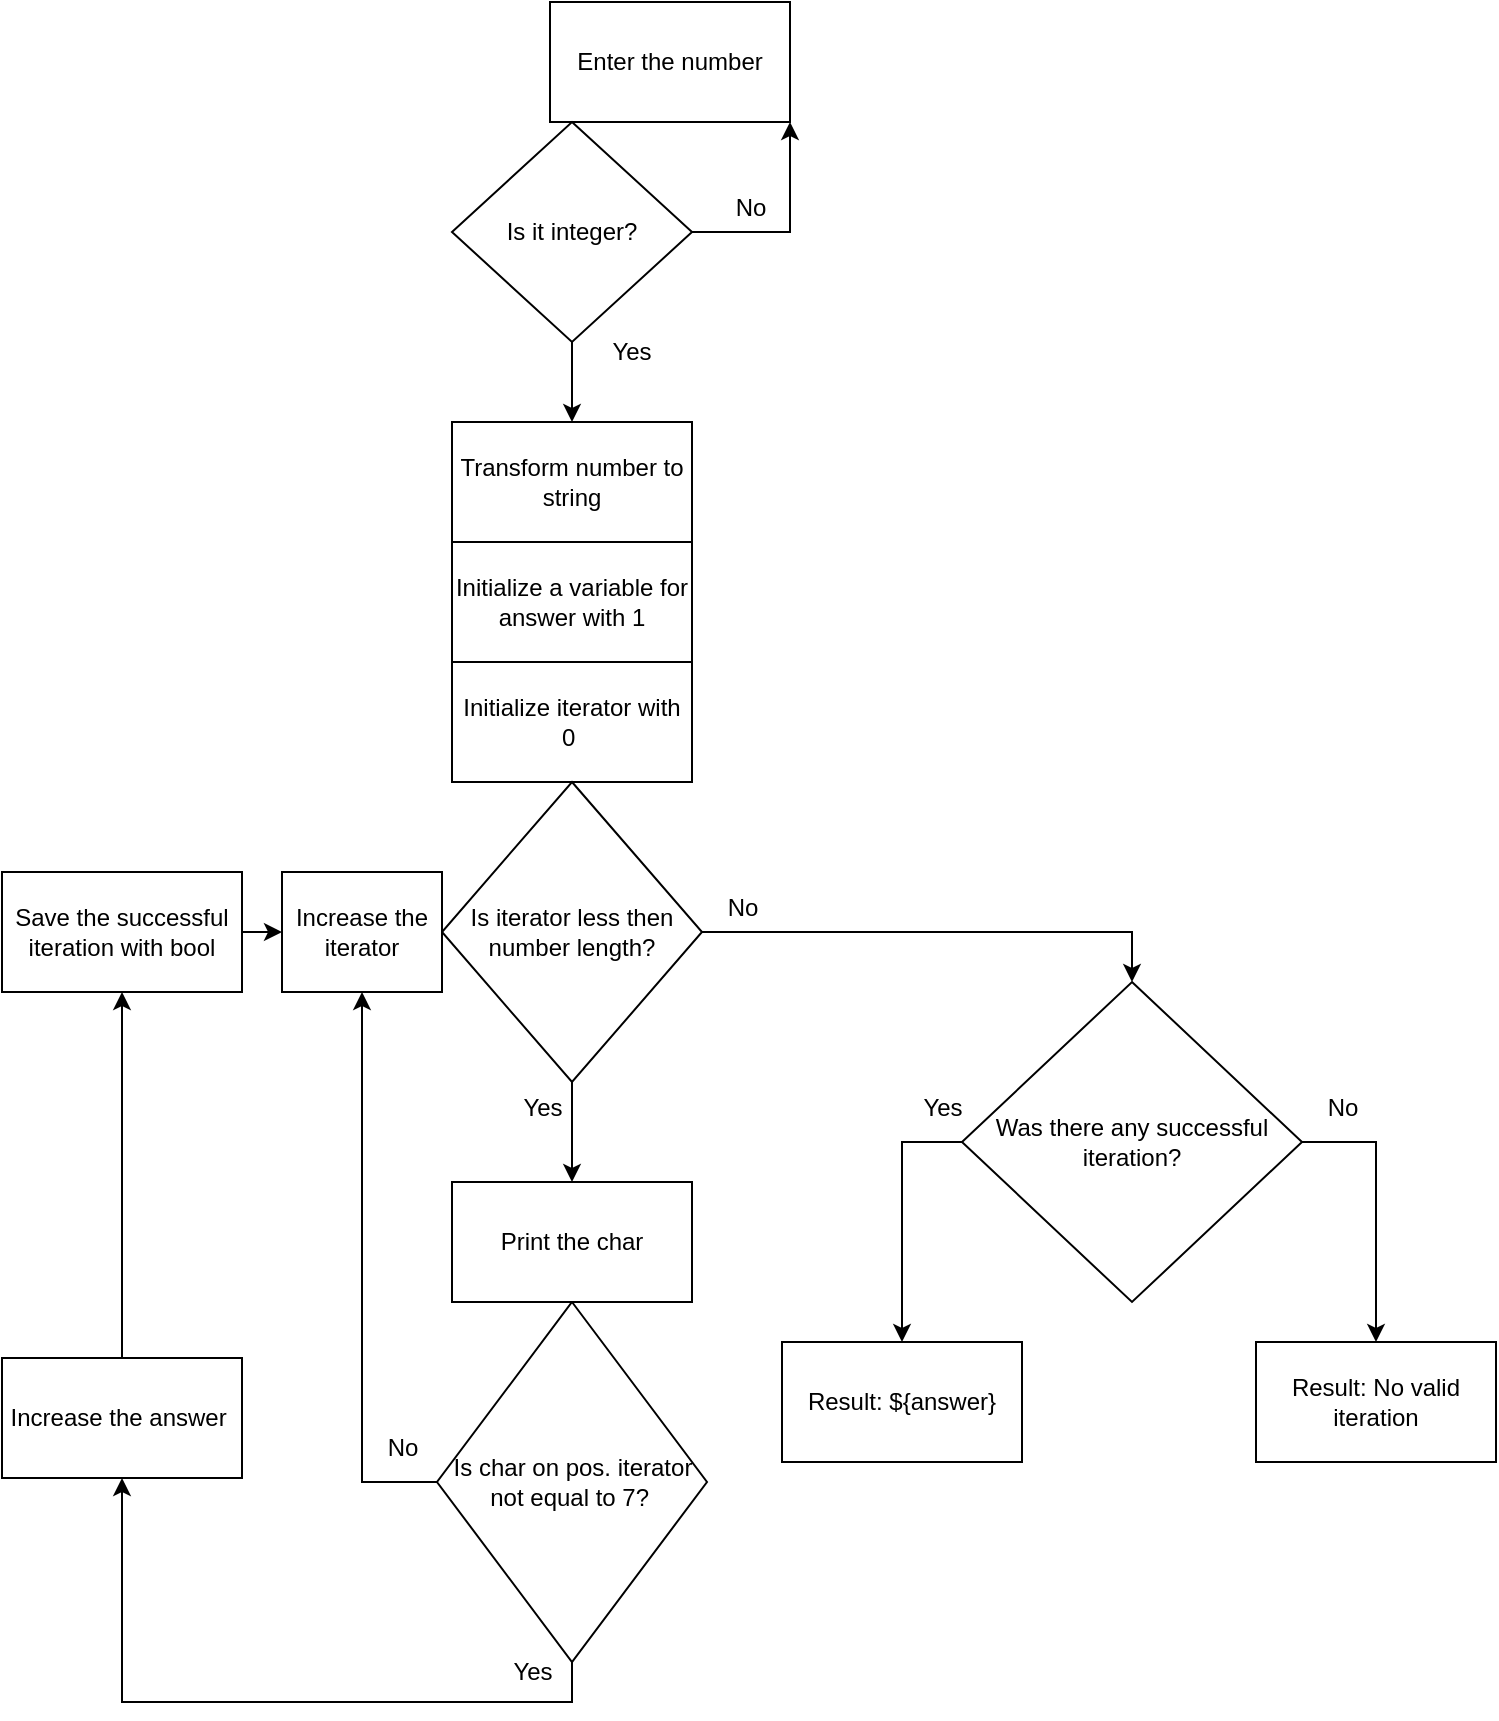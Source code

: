 <mxfile version="24.7.17">
  <diagram id="C5RBs43oDa-KdzZeNtuy" name="Page-1">
    <mxGraphModel dx="1678" dy="921" grid="1" gridSize="10" guides="1" tooltips="1" connect="1" arrows="1" fold="1" page="1" pageScale="1" pageWidth="827" pageHeight="1169" math="0" shadow="0">
      <root>
        <mxCell id="WIyWlLk6GJQsqaUBKTNV-0" />
        <mxCell id="WIyWlLk6GJQsqaUBKTNV-1" parent="WIyWlLk6GJQsqaUBKTNV-0" />
        <mxCell id="B_jyJnxlc0DIivSUm7KV-0" value="Enter the number" style="rounded=0;whiteSpace=wrap;html=1;" vertex="1" parent="WIyWlLk6GJQsqaUBKTNV-1">
          <mxGeometry x="314" y="60" width="120" height="60" as="geometry" />
        </mxCell>
        <mxCell id="B_jyJnxlc0DIivSUm7KV-6" style="edgeStyle=orthogonalEdgeStyle;rounded=0;orthogonalLoop=1;jettySize=auto;html=1;exitX=0.5;exitY=1;exitDx=0;exitDy=0;entryX=0.5;entryY=0;entryDx=0;entryDy=0;" edge="1" parent="WIyWlLk6GJQsqaUBKTNV-1" source="B_jyJnxlc0DIivSUm7KV-1" target="B_jyJnxlc0DIivSUm7KV-5">
          <mxGeometry relative="1" as="geometry" />
        </mxCell>
        <mxCell id="B_jyJnxlc0DIivSUm7KV-19" style="edgeStyle=orthogonalEdgeStyle;rounded=0;orthogonalLoop=1;jettySize=auto;html=1;exitX=1;exitY=0.5;exitDx=0;exitDy=0;entryX=1;entryY=1;entryDx=0;entryDy=0;" edge="1" parent="WIyWlLk6GJQsqaUBKTNV-1" source="B_jyJnxlc0DIivSUm7KV-1" target="B_jyJnxlc0DIivSUm7KV-0">
          <mxGeometry relative="1" as="geometry" />
        </mxCell>
        <mxCell id="B_jyJnxlc0DIivSUm7KV-1" value="Is it integer?" style="rhombus;whiteSpace=wrap;html=1;" vertex="1" parent="WIyWlLk6GJQsqaUBKTNV-1">
          <mxGeometry x="265" y="120" width="120" height="110" as="geometry" />
        </mxCell>
        <mxCell id="B_jyJnxlc0DIivSUm7KV-4" value="No" style="text;html=1;align=center;verticalAlign=middle;resizable=0;points=[];autosize=1;strokeColor=none;fillColor=none;" vertex="1" parent="WIyWlLk6GJQsqaUBKTNV-1">
          <mxGeometry x="394" y="148" width="40" height="30" as="geometry" />
        </mxCell>
        <mxCell id="B_jyJnxlc0DIivSUm7KV-5" value="Transform number to string" style="rounded=0;whiteSpace=wrap;html=1;" vertex="1" parent="WIyWlLk6GJQsqaUBKTNV-1">
          <mxGeometry x="265" y="270" width="120" height="60" as="geometry" />
        </mxCell>
        <mxCell id="B_jyJnxlc0DIivSUm7KV-7" value="Yes" style="text;html=1;align=center;verticalAlign=middle;whiteSpace=wrap;rounded=0;" vertex="1" parent="WIyWlLk6GJQsqaUBKTNV-1">
          <mxGeometry x="325" y="220" width="60" height="30" as="geometry" />
        </mxCell>
        <mxCell id="B_jyJnxlc0DIivSUm7KV-8" value="Initialize a variable for answer with 1" style="rounded=0;whiteSpace=wrap;html=1;" vertex="1" parent="WIyWlLk6GJQsqaUBKTNV-1">
          <mxGeometry x="265" y="330" width="120" height="60" as="geometry" />
        </mxCell>
        <mxCell id="B_jyJnxlc0DIivSUm7KV-11" value="Initialize iterator with 0&amp;nbsp;" style="rounded=0;whiteSpace=wrap;html=1;" vertex="1" parent="WIyWlLk6GJQsqaUBKTNV-1">
          <mxGeometry x="265" y="390" width="120" height="60" as="geometry" />
        </mxCell>
        <mxCell id="B_jyJnxlc0DIivSUm7KV-16" style="edgeStyle=orthogonalEdgeStyle;rounded=0;orthogonalLoop=1;jettySize=auto;html=1;exitX=0.5;exitY=1;exitDx=0;exitDy=0;" edge="1" parent="WIyWlLk6GJQsqaUBKTNV-1" source="B_jyJnxlc0DIivSUm7KV-13">
          <mxGeometry relative="1" as="geometry">
            <mxPoint x="325" y="650" as="targetPoint" />
          </mxGeometry>
        </mxCell>
        <mxCell id="B_jyJnxlc0DIivSUm7KV-31" style="edgeStyle=orthogonalEdgeStyle;rounded=0;orthogonalLoop=1;jettySize=auto;html=1;exitX=1;exitY=0.5;exitDx=0;exitDy=0;entryX=0.5;entryY=0;entryDx=0;entryDy=0;" edge="1" parent="WIyWlLk6GJQsqaUBKTNV-1" source="B_jyJnxlc0DIivSUm7KV-13" target="B_jyJnxlc0DIivSUm7KV-30">
          <mxGeometry relative="1" as="geometry" />
        </mxCell>
        <mxCell id="B_jyJnxlc0DIivSUm7KV-13" value="Is iterator less then number length?" style="rhombus;whiteSpace=wrap;html=1;" vertex="1" parent="WIyWlLk6GJQsqaUBKTNV-1">
          <mxGeometry x="260" y="450" width="130" height="150" as="geometry" />
        </mxCell>
        <mxCell id="B_jyJnxlc0DIivSUm7KV-21" style="edgeStyle=orthogonalEdgeStyle;rounded=0;orthogonalLoop=1;jettySize=auto;html=1;exitX=0;exitY=0.5;exitDx=0;exitDy=0;" edge="1" parent="WIyWlLk6GJQsqaUBKTNV-1" source="B_jyJnxlc0DIivSUm7KV-15" target="B_jyJnxlc0DIivSUm7KV-20">
          <mxGeometry relative="1" as="geometry">
            <mxPoint x="220" y="560" as="targetPoint" />
          </mxGeometry>
        </mxCell>
        <mxCell id="B_jyJnxlc0DIivSUm7KV-24" style="edgeStyle=orthogonalEdgeStyle;rounded=0;orthogonalLoop=1;jettySize=auto;html=1;exitX=0.5;exitY=1;exitDx=0;exitDy=0;entryX=0.5;entryY=1;entryDx=0;entryDy=0;" edge="1" parent="WIyWlLk6GJQsqaUBKTNV-1" source="B_jyJnxlc0DIivSUm7KV-15" target="B_jyJnxlc0DIivSUm7KV-23">
          <mxGeometry relative="1" as="geometry" />
        </mxCell>
        <mxCell id="B_jyJnxlc0DIivSUm7KV-15" value="Is char on pos. iterator not equal to 7?&amp;nbsp;" style="rhombus;whiteSpace=wrap;html=1;" vertex="1" parent="WIyWlLk6GJQsqaUBKTNV-1">
          <mxGeometry x="257.5" y="710" width="135" height="180" as="geometry" />
        </mxCell>
        <mxCell id="B_jyJnxlc0DIivSUm7KV-17" value="Yes" style="text;html=1;align=center;verticalAlign=middle;resizable=0;points=[];autosize=1;strokeColor=none;fillColor=none;" vertex="1" parent="WIyWlLk6GJQsqaUBKTNV-1">
          <mxGeometry x="290" y="598" width="40" height="30" as="geometry" />
        </mxCell>
        <mxCell id="B_jyJnxlc0DIivSUm7KV-18" value="Print the char" style="rounded=0;whiteSpace=wrap;html=1;" vertex="1" parent="WIyWlLk6GJQsqaUBKTNV-1">
          <mxGeometry x="265" y="650" width="120" height="60" as="geometry" />
        </mxCell>
        <mxCell id="B_jyJnxlc0DIivSUm7KV-20" value="Increase the iterator" style="rounded=0;whiteSpace=wrap;html=1;" vertex="1" parent="WIyWlLk6GJQsqaUBKTNV-1">
          <mxGeometry x="180" y="495" width="80" height="60" as="geometry" />
        </mxCell>
        <mxCell id="B_jyJnxlc0DIivSUm7KV-22" value="No" style="text;html=1;align=center;verticalAlign=middle;resizable=0;points=[];autosize=1;strokeColor=none;fillColor=none;" vertex="1" parent="WIyWlLk6GJQsqaUBKTNV-1">
          <mxGeometry x="220" y="768" width="40" height="30" as="geometry" />
        </mxCell>
        <mxCell id="B_jyJnxlc0DIivSUm7KV-26" style="edgeStyle=orthogonalEdgeStyle;rounded=0;orthogonalLoop=1;jettySize=auto;html=1;exitX=0.5;exitY=0;exitDx=0;exitDy=0;entryX=0.5;entryY=1;entryDx=0;entryDy=0;" edge="1" parent="WIyWlLk6GJQsqaUBKTNV-1" source="B_jyJnxlc0DIivSUm7KV-23" target="B_jyJnxlc0DIivSUm7KV-25">
          <mxGeometry relative="1" as="geometry" />
        </mxCell>
        <mxCell id="B_jyJnxlc0DIivSUm7KV-23" value="Increase the answer&amp;nbsp;" style="rounded=0;whiteSpace=wrap;html=1;" vertex="1" parent="WIyWlLk6GJQsqaUBKTNV-1">
          <mxGeometry x="40" y="738" width="120" height="60" as="geometry" />
        </mxCell>
        <mxCell id="B_jyJnxlc0DIivSUm7KV-27" style="edgeStyle=orthogonalEdgeStyle;rounded=0;orthogonalLoop=1;jettySize=auto;html=1;exitX=1;exitY=0.5;exitDx=0;exitDy=0;entryX=0;entryY=0.5;entryDx=0;entryDy=0;" edge="1" parent="WIyWlLk6GJQsqaUBKTNV-1" source="B_jyJnxlc0DIivSUm7KV-25" target="B_jyJnxlc0DIivSUm7KV-20">
          <mxGeometry relative="1" as="geometry" />
        </mxCell>
        <mxCell id="B_jyJnxlc0DIivSUm7KV-25" value="Save the successful iteration with bool" style="rounded=0;whiteSpace=wrap;html=1;" vertex="1" parent="WIyWlLk6GJQsqaUBKTNV-1">
          <mxGeometry x="40" y="495" width="120" height="60" as="geometry" />
        </mxCell>
        <mxCell id="B_jyJnxlc0DIivSUm7KV-28" value="Yes" style="text;html=1;align=center;verticalAlign=middle;resizable=0;points=[];autosize=1;strokeColor=none;fillColor=none;" vertex="1" parent="WIyWlLk6GJQsqaUBKTNV-1">
          <mxGeometry x="285" y="880" width="40" height="30" as="geometry" />
        </mxCell>
        <mxCell id="B_jyJnxlc0DIivSUm7KV-33" style="edgeStyle=orthogonalEdgeStyle;rounded=0;orthogonalLoop=1;jettySize=auto;html=1;exitX=0;exitY=0.5;exitDx=0;exitDy=0;" edge="1" parent="WIyWlLk6GJQsqaUBKTNV-1" source="B_jyJnxlc0DIivSUm7KV-30" target="B_jyJnxlc0DIivSUm7KV-34">
          <mxGeometry relative="1" as="geometry">
            <mxPoint x="450" y="720" as="targetPoint" />
          </mxGeometry>
        </mxCell>
        <mxCell id="B_jyJnxlc0DIivSUm7KV-37" style="edgeStyle=orthogonalEdgeStyle;rounded=0;orthogonalLoop=1;jettySize=auto;html=1;exitX=1;exitY=0.5;exitDx=0;exitDy=0;entryX=0.5;entryY=0;entryDx=0;entryDy=0;" edge="1" parent="WIyWlLk6GJQsqaUBKTNV-1" source="B_jyJnxlc0DIivSUm7KV-30" target="B_jyJnxlc0DIivSUm7KV-36">
          <mxGeometry relative="1" as="geometry" />
        </mxCell>
        <mxCell id="B_jyJnxlc0DIivSUm7KV-30" value="Was there any successful iteration?" style="rhombus;whiteSpace=wrap;html=1;" vertex="1" parent="WIyWlLk6GJQsqaUBKTNV-1">
          <mxGeometry x="520" y="550" width="170" height="160" as="geometry" />
        </mxCell>
        <mxCell id="B_jyJnxlc0DIivSUm7KV-32" value="No" style="text;html=1;align=center;verticalAlign=middle;resizable=0;points=[];autosize=1;strokeColor=none;fillColor=none;" vertex="1" parent="WIyWlLk6GJQsqaUBKTNV-1">
          <mxGeometry x="390" y="498" width="40" height="30" as="geometry" />
        </mxCell>
        <mxCell id="B_jyJnxlc0DIivSUm7KV-34" value="Result: ${answer}" style="rounded=0;whiteSpace=wrap;html=1;" vertex="1" parent="WIyWlLk6GJQsqaUBKTNV-1">
          <mxGeometry x="430" y="730" width="120" height="60" as="geometry" />
        </mxCell>
        <mxCell id="B_jyJnxlc0DIivSUm7KV-35" value="Yes" style="text;html=1;align=center;verticalAlign=middle;resizable=0;points=[];autosize=1;strokeColor=none;fillColor=none;" vertex="1" parent="WIyWlLk6GJQsqaUBKTNV-1">
          <mxGeometry x="490" y="598" width="40" height="30" as="geometry" />
        </mxCell>
        <mxCell id="B_jyJnxlc0DIivSUm7KV-36" value="Result: No valid iteration" style="rounded=0;whiteSpace=wrap;html=1;" vertex="1" parent="WIyWlLk6GJQsqaUBKTNV-1">
          <mxGeometry x="667" y="730" width="120" height="60" as="geometry" />
        </mxCell>
        <mxCell id="B_jyJnxlc0DIivSUm7KV-38" value="No" style="text;html=1;align=center;verticalAlign=middle;resizable=0;points=[];autosize=1;strokeColor=none;fillColor=none;" vertex="1" parent="WIyWlLk6GJQsqaUBKTNV-1">
          <mxGeometry x="690" y="598" width="40" height="30" as="geometry" />
        </mxCell>
      </root>
    </mxGraphModel>
  </diagram>
</mxfile>
